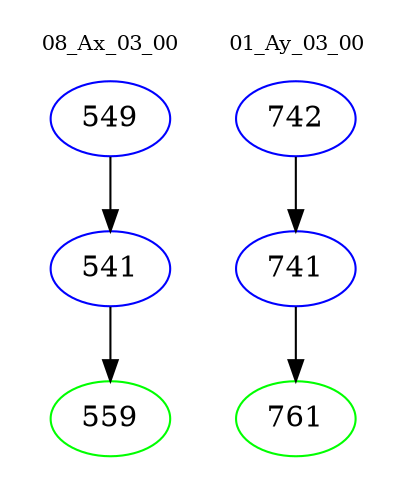 digraph{
subgraph cluster_0 {
color = white
label = "08_Ax_03_00";
fontsize=10;
T0_549 [label="549", color="blue"]
T0_549 -> T0_541 [color="black"]
T0_541 [label="541", color="blue"]
T0_541 -> T0_559 [color="black"]
T0_559 [label="559", color="green"]
}
subgraph cluster_1 {
color = white
label = "01_Ay_03_00";
fontsize=10;
T1_742 [label="742", color="blue"]
T1_742 -> T1_741 [color="black"]
T1_741 [label="741", color="blue"]
T1_741 -> T1_761 [color="black"]
T1_761 [label="761", color="green"]
}
}

